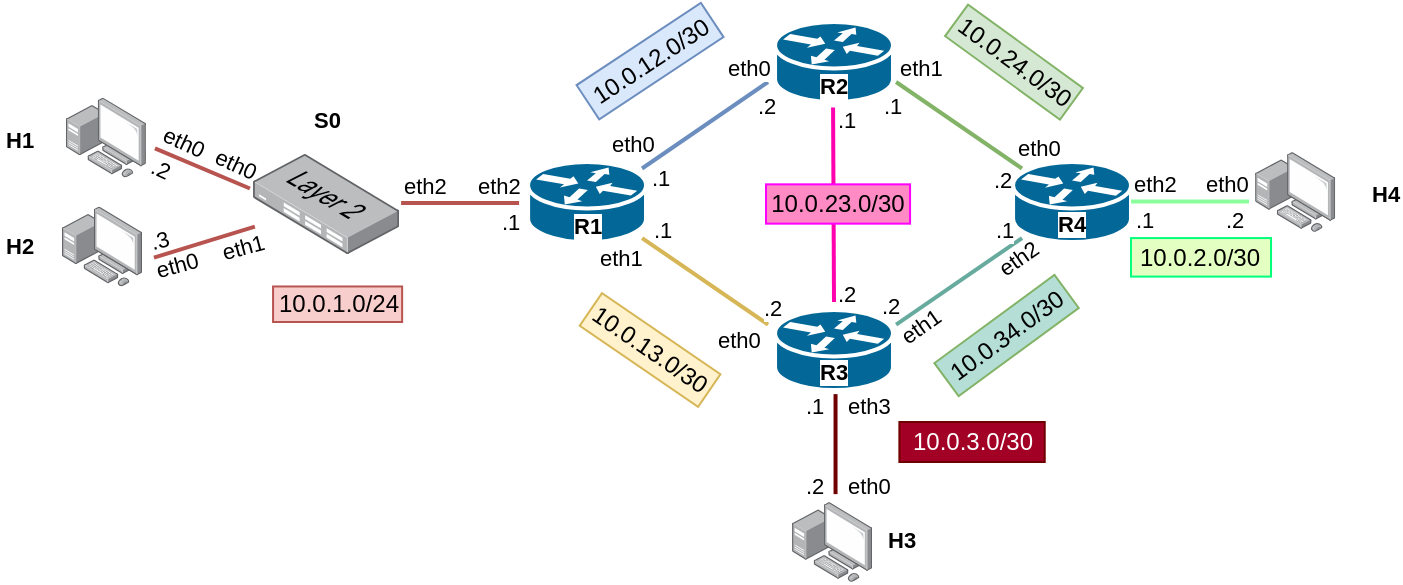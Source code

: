 <mxfile version="24.2.3" type="device">
  <diagram name="Page-1" id="Iv_wDyAVYVpmD9WTHcUQ">
    <mxGraphModel dx="1271" dy="1400" grid="1" gridSize="10" guides="1" tooltips="1" connect="1" arrows="1" fold="1" page="1" pageScale="1" pageWidth="850" pageHeight="1100" math="0" shadow="0">
      <root>
        <mxCell id="0" />
        <mxCell id="1" parent="0" />
        <mxCell id="WdR6GshD2VVwbcl8eb3v-63" value="" style="shape=mxgraph.cisco.routers.router;html=1;pointerEvents=1;dashed=0;fillColor=#036897;strokeColor=#ffffff;strokeWidth=2;verticalLabelPosition=bottom;verticalAlign=top;align=center;outlineConnect=0;" vertex="1" parent="1">
          <mxGeometry x="469.53" y="174" width="58.96" height="40.06" as="geometry" />
        </mxCell>
        <mxCell id="WdR6GshD2VVwbcl8eb3v-64" value="" style="shape=mxgraph.cisco.routers.router;html=1;pointerEvents=1;dashed=0;fillColor=#036897;strokeColor=#ffffff;strokeWidth=2;verticalLabelPosition=bottom;verticalAlign=top;align=center;outlineConnect=0;" vertex="1" parent="1">
          <mxGeometry x="346.05" y="99.97" width="58.96" height="40.06" as="geometry" />
        </mxCell>
        <mxCell id="WdR6GshD2VVwbcl8eb3v-65" value="" style="shape=mxgraph.cisco.routers.router;html=1;pointerEvents=1;dashed=0;fillColor=#036897;strokeColor=#ffffff;strokeWidth=2;verticalLabelPosition=bottom;verticalAlign=top;align=center;outlineConnect=0;" vertex="1" parent="1">
          <mxGeometry x="588.53" y="100" width="58.96" height="40.03" as="geometry" />
        </mxCell>
        <mxCell id="WdR6GshD2VVwbcl8eb3v-66" value="" style="shape=mxgraph.cisco.routers.router;html=1;pointerEvents=1;dashed=0;fillColor=#036897;strokeColor=#ffffff;strokeWidth=2;verticalLabelPosition=bottom;verticalAlign=top;align=center;outlineConnect=0;" vertex="1" parent="1">
          <mxGeometry x="469.53" y="30" width="58.96" height="40.06" as="geometry" />
        </mxCell>
        <mxCell id="WdR6GshD2VVwbcl8eb3v-71" value="" style="image;points=[];aspect=fixed;html=1;align=center;shadow=0;dashed=0;image=img/lib/allied_telesis/switch/Switch_24_port_L2.svg;" vertex="1" parent="1">
          <mxGeometry x="208.53" y="95.97" width="73.03" height="50.06" as="geometry" />
        </mxCell>
        <mxCell id="WdR6GshD2VVwbcl8eb3v-72" style="edgeStyle=orthogonalEdgeStyle;rounded=0;orthogonalLoop=1;jettySize=auto;html=1;endArrow=none;endFill=0;strokeWidth=2;exitX=0.984;exitY=0.449;exitDx=0;exitDy=0;exitPerimeter=0;fillColor=#f8cecc;strokeColor=#b85450;" edge="1" parent="1">
          <mxGeometry relative="1" as="geometry">
            <mxPoint x="282.55" y="120.49" as="sourcePoint" />
            <mxPoint x="341.55" y="120.49" as="targetPoint" />
          </mxGeometry>
        </mxCell>
        <mxCell id="WdR6GshD2VVwbcl8eb3v-74" style="edgeStyle=orthogonalEdgeStyle;rounded=0;orthogonalLoop=1;jettySize=auto;html=1;endArrow=none;endFill=0;strokeWidth=2;exitX=0.984;exitY=0.449;exitDx=0;exitDy=0;exitPerimeter=0;fillColor=#f8cecc;strokeColor=#8cff9c;" edge="1" parent="1">
          <mxGeometry relative="1" as="geometry">
            <mxPoint x="647.49" y="119.71" as="sourcePoint" />
            <mxPoint x="706.49" y="119.71" as="targetPoint" />
          </mxGeometry>
        </mxCell>
        <mxCell id="WdR6GshD2VVwbcl8eb3v-81" value="" style="image;points=[];aspect=fixed;html=1;align=center;shadow=0;dashed=0;image=img/lib/allied_telesis/computer_and_terminals/Personal_Computer_with_Server.svg;" vertex="1" parent="1">
          <mxGeometry x="478.04" y="270" width="40" height="40" as="geometry" />
        </mxCell>
        <mxCell id="WdR6GshD2VVwbcl8eb3v-82" value="" style="image;points=[];aspect=fixed;html=1;align=center;shadow=0;dashed=0;image=img/lib/allied_telesis/computer_and_terminals/Personal_Computer_with_Server.svg;" vertex="1" parent="1">
          <mxGeometry x="709.55" y="94.97" width="40.06" height="40.06" as="geometry" />
        </mxCell>
        <mxCell id="WdR6GshD2VVwbcl8eb3v-83" value="&lt;b&gt;H3&lt;/b&gt;" style="edgeLabel;resizable=0;html=1;;align=left;verticalAlign=bottom;" connectable="0" vertex="1" parent="1">
          <mxGeometry x="523.506" y="297.004" as="geometry" />
        </mxCell>
        <mxCell id="WdR6GshD2VVwbcl8eb3v-84" value="&lt;b&gt;H4&lt;/b&gt;" style="edgeLabel;resizable=0;html=1;;align=left;verticalAlign=bottom;" connectable="0" vertex="1" parent="1">
          <mxGeometry x="766.486" y="124.944" as="geometry" />
        </mxCell>
        <mxCell id="WdR6GshD2VVwbcl8eb3v-85" value="" style="image;points=[];aspect=fixed;html=1;align=center;shadow=0;dashed=0;image=img/lib/allied_telesis/computer_and_terminals/Personal_Computer_with_Server.svg;" vertex="1" parent="1">
          <mxGeometry x="114.96" y="67.76" width="40" height="40" as="geometry" />
        </mxCell>
        <mxCell id="WdR6GshD2VVwbcl8eb3v-87" value="" style="image;points=[];aspect=fixed;html=1;align=center;shadow=0;dashed=0;image=img/lib/allied_telesis/computer_and_terminals/Personal_Computer_with_Server.svg;" vertex="1" parent="1">
          <mxGeometry x="113.0" y="122.24" width="40" height="40" as="geometry" />
        </mxCell>
        <mxCell id="WdR6GshD2VVwbcl8eb3v-89" value="&lt;b&gt;H1&lt;/b&gt;" style="edgeLabel;resizable=0;html=1;;align=left;verticalAlign=bottom;" connectable="0" vertex="1" parent="1">
          <mxGeometry x="82.996" y="97.274" as="geometry" />
        </mxCell>
        <mxCell id="WdR6GshD2VVwbcl8eb3v-90" value="&lt;b&gt;H2&lt;/b&gt;" style="edgeLabel;resizable=0;html=1;;align=left;verticalAlign=bottom;" connectable="0" vertex="1" parent="1">
          <mxGeometry x="82.996" y="150.274" as="geometry" />
        </mxCell>
        <mxCell id="WdR6GshD2VVwbcl8eb3v-93" value="" style="endArrow=none;html=1;rounded=0;exitX=1.055;exitY=0.611;exitDx=0;exitDy=0;exitPerimeter=0;endFill=0;strokeWidth=2;fillColor=#f8cecc;strokeColor=#b85450;" edge="1" parent="1">
          <mxGeometry relative="1" as="geometry">
            <mxPoint x="159.47" y="93.19" as="sourcePoint" />
            <mxPoint x="206.97" y="113.24" as="targetPoint" />
          </mxGeometry>
        </mxCell>
        <mxCell id="WdR6GshD2VVwbcl8eb3v-94" value="eth0" style="edgeLabel;resizable=0;html=1;;align=left;verticalAlign=bottom;rotation=24.9;" connectable="0" vertex="1" parent="1">
          <mxGeometry x="158.966" y="92.244" as="geometry">
            <mxPoint as="offset" />
          </mxGeometry>
        </mxCell>
        <mxCell id="WdR6GshD2VVwbcl8eb3v-95" value="eth0" style="edgeLabel;resizable=0;html=1;;align=left;verticalAlign=bottom;rotation=24.9;" connectable="0" vertex="1" parent="1">
          <mxGeometry x="184.966" y="103.244" as="geometry">
            <mxPoint as="offset" />
          </mxGeometry>
        </mxCell>
        <mxCell id="WdR6GshD2VVwbcl8eb3v-96" value="eth0" style="edgeLabel;resizable=0;html=1;;align=left;verticalAlign=bottom;rotation=-15;" connectable="0" vertex="1" parent="1">
          <mxGeometry x="160.966" y="163.244" as="geometry">
            <mxPoint as="offset" />
          </mxGeometry>
        </mxCell>
        <mxCell id="WdR6GshD2VVwbcl8eb3v-97" value=".2" style="edgeLabel;resizable=0;html=1;;align=left;verticalAlign=bottom;rotation=25;" connectable="0" vertex="1" parent="1">
          <mxGeometry x="152.996" y="108.244" as="geometry" />
        </mxCell>
        <mxCell id="WdR6GshD2VVwbcl8eb3v-98" value=".3" style="edgeLabel;resizable=0;html=1;;align=left;verticalAlign=bottom;rotation=-15;" connectable="0" vertex="1" parent="1">
          <mxGeometry x="157.966" y="148.794" as="geometry" />
        </mxCell>
        <mxCell id="WdR6GshD2VVwbcl8eb3v-99" value="" style="endArrow=none;html=1;rounded=0;exitX=1.055;exitY=0.611;exitDx=0;exitDy=0;exitPerimeter=0;endFill=0;strokeWidth=2;fillColor=#f8cecc;strokeColor=#b85450;entryX=-0.018;entryY=0.674;entryDx=0;entryDy=0;entryPerimeter=0;" edge="1" parent="1">
          <mxGeometry relative="1" as="geometry">
            <mxPoint x="158.97" y="147.79" as="sourcePoint" />
            <mxPoint x="209.44" y="132.31" as="targetPoint" />
          </mxGeometry>
        </mxCell>
        <mxCell id="WdR6GshD2VVwbcl8eb3v-100" value="eth1" style="edgeLabel;resizable=0;html=1;;align=left;verticalAlign=bottom;rotation=-15;" connectable="0" vertex="1" parent="1">
          <mxGeometry x="194.026" y="154.244" as="geometry">
            <mxPoint as="offset" />
          </mxGeometry>
        </mxCell>
        <mxCell id="WdR6GshD2VVwbcl8eb3v-101" value="eth2" style="edgeLabel;resizable=0;html=1;;align=left;verticalAlign=bottom;" connectable="0" vertex="1" parent="1">
          <mxGeometry x="319.026" y="120.254" as="geometry" />
        </mxCell>
        <mxCell id="WdR6GshD2VVwbcl8eb3v-102" value="eth2" style="edgeLabel;resizable=0;html=1;;align=left;verticalAlign=bottom;" connectable="0" vertex="1" parent="1">
          <mxGeometry x="282.056" y="120.754" as="geometry" />
        </mxCell>
        <mxCell id="WdR6GshD2VVwbcl8eb3v-103" value="&lt;b&gt;R1&lt;/b&gt;" style="edgeLabel;resizable=0;html=1;;align=left;verticalAlign=bottom;" connectable="0" vertex="1" parent="1">
          <mxGeometry x="367.026" y="140.034" as="geometry" />
        </mxCell>
        <mxCell id="WdR6GshD2VVwbcl8eb3v-104" value="&lt;b&gt;S0&lt;/b&gt;" style="edgeLabel;resizable=0;html=1;;align=left;verticalAlign=bottom;" connectable="0" vertex="1" parent="1">
          <mxGeometry x="237.026" y="87.764" as="geometry" />
        </mxCell>
        <mxCell id="WdR6GshD2VVwbcl8eb3v-105" value=".1" style="edgeLabel;resizable=0;html=1;;align=left;verticalAlign=bottom;" connectable="0" vertex="1" parent="1">
          <mxGeometry x="331.026" y="138.034" as="geometry" />
        </mxCell>
        <mxCell id="WdR6GshD2VVwbcl8eb3v-106" value="10.0.1.0/24" style="text;html=1;align=center;verticalAlign=middle;whiteSpace=wrap;rounded=0;fillColor=#f8cecc;strokeColor=#b85450;" vertex="1" parent="1">
          <mxGeometry x="218.53" y="162.24" width="64.53" height="17.76" as="geometry" />
        </mxCell>
        <mxCell id="WdR6GshD2VVwbcl8eb3v-107" value="&lt;b&gt;R2&lt;/b&gt;" style="edgeLabel;resizable=0;html=1;;align=left;verticalAlign=bottom;" connectable="0" vertex="1" parent="1">
          <mxGeometry x="490.026" y="70.004" as="geometry" />
        </mxCell>
        <mxCell id="WdR6GshD2VVwbcl8eb3v-108" value="&lt;b&gt;R3&lt;/b&gt;" style="edgeLabel;resizable=0;html=1;;align=left;verticalAlign=bottom;" connectable="0" vertex="1" parent="1">
          <mxGeometry x="490.026" y="213.064" as="geometry" />
        </mxCell>
        <mxCell id="WdR6GshD2VVwbcl8eb3v-109" value="&lt;b&gt;R4&lt;/b&gt;" style="edgeLabel;resizable=0;html=1;;align=left;verticalAlign=bottom;" connectable="0" vertex="1" parent="1">
          <mxGeometry x="608.986" y="139.034" as="geometry" />
        </mxCell>
        <mxCell id="WdR6GshD2VVwbcl8eb3v-112" value="" style="endArrow=none;html=1;rounded=0;strokeWidth=2;fillColor=#a20025;strokeColor=#6F0000;" edge="1" parent="1">
          <mxGeometry width="50" height="50" relative="1" as="geometry">
            <mxPoint x="499.77" y="266.06" as="sourcePoint" />
            <mxPoint x="499.77" y="216.06" as="targetPoint" />
          </mxGeometry>
        </mxCell>
        <mxCell id="WdR6GshD2VVwbcl8eb3v-113" value="" style="endArrow=none;html=1;rounded=0;endFill=0;strokeWidth=2;fillColor=#dae8fc;strokeColor=#6c8ebf;" edge="1" parent="1">
          <mxGeometry relative="1" as="geometry">
            <mxPoint x="466" y="60" as="sourcePoint" />
            <mxPoint x="403.02" y="103.24" as="targetPoint" />
          </mxGeometry>
        </mxCell>
        <mxCell id="WdR6GshD2VVwbcl8eb3v-114" value="" style="endArrow=none;html=1;rounded=0;endFill=0;strokeWidth=2;fillColor=#d5e8d4;strokeColor=#82b366;" edge="1" parent="1">
          <mxGeometry relative="1" as="geometry">
            <mxPoint x="530.03" y="60" as="sourcePoint" />
            <mxPoint x="593.01" y="103.24" as="targetPoint" />
          </mxGeometry>
        </mxCell>
        <mxCell id="WdR6GshD2VVwbcl8eb3v-115" value="" style="endArrow=none;html=1;rounded=0;endFill=0;strokeWidth=2;fillColor=#fff2cc;strokeColor=#d6b656;" edge="1" parent="1">
          <mxGeometry relative="1" as="geometry">
            <mxPoint x="466.03" y="181.27" as="sourcePoint" />
            <mxPoint x="403.05" y="138.03" as="targetPoint" />
          </mxGeometry>
        </mxCell>
        <mxCell id="WdR6GshD2VVwbcl8eb3v-116" value="" style="endArrow=none;html=1;rounded=0;endFill=0;strokeWidth=2;fillColor=#ffcd28;strokeColor=#67AB9F;gradientColor=#ffa500;" edge="1" parent="1">
          <mxGeometry relative="1" as="geometry">
            <mxPoint x="530.06" y="181.27" as="sourcePoint" />
            <mxPoint x="593.04" y="138.03" as="targetPoint" />
          </mxGeometry>
        </mxCell>
        <mxCell id="WdR6GshD2VVwbcl8eb3v-117" value="eth1" style="edgeLabel;resizable=0;html=1;;align=left;verticalAlign=bottom;" connectable="0" vertex="1" parent="1">
          <mxGeometry x="380.026" y="156.244" as="geometry" />
        </mxCell>
        <mxCell id="WdR6GshD2VVwbcl8eb3v-118" value="eth0" style="edgeLabel;resizable=0;html=1;;align=left;verticalAlign=bottom;" connectable="0" vertex="1" parent="1">
          <mxGeometry x="438.996" y="197.034" as="geometry" />
        </mxCell>
        <mxCell id="WdR6GshD2VVwbcl8eb3v-119" value="eth0" style="edgeLabel;resizable=0;html=1;;align=left;verticalAlign=bottom;" connectable="0" vertex="1" parent="1">
          <mxGeometry x="443.506" y="61.004" as="geometry" />
        </mxCell>
        <mxCell id="WdR6GshD2VVwbcl8eb3v-120" value="eth0" style="edgeLabel;resizable=0;html=1;;align=left;verticalAlign=bottom;" connectable="0" vertex="1" parent="1">
          <mxGeometry x="385.996" y="99.974" as="geometry" />
        </mxCell>
        <mxCell id="WdR6GshD2VVwbcl8eb3v-121" value=".1" style="edgeLabel;resizable=0;html=1;;align=left;verticalAlign=bottom;" connectable="0" vertex="1" parent="1">
          <mxGeometry x="406.026" y="116.004" as="geometry" />
        </mxCell>
        <mxCell id="WdR6GshD2VVwbcl8eb3v-122" value=".1" style="edgeLabel;resizable=0;html=1;;align=left;verticalAlign=bottom;" connectable="0" vertex="1" parent="1">
          <mxGeometry x="407.026" y="142.244" as="geometry" />
        </mxCell>
        <mxCell id="WdR6GshD2VVwbcl8eb3v-123" value=".2" style="edgeLabel;resizable=0;html=1;;align=left;verticalAlign=bottom;" connectable="0" vertex="1" parent="1">
          <mxGeometry x="459.026" y="80.004" as="geometry" />
        </mxCell>
        <mxCell id="WdR6GshD2VVwbcl8eb3v-124" value="" style="endArrow=none;html=1;rounded=0;endFill=0;strokeWidth=2;fillColor=#ffe6cc;strokeColor=#ff00ae;" edge="1" parent="1">
          <mxGeometry relative="1" as="geometry">
            <mxPoint x="498.54" y="72.76" as="sourcePoint" />
            <mxPoint x="499" y="170" as="targetPoint" />
          </mxGeometry>
        </mxCell>
        <mxCell id="WdR6GshD2VVwbcl8eb3v-125" value=".1" style="edgeLabel;resizable=0;html=1;;align=left;verticalAlign=bottom;" connectable="0" vertex="1" parent="1">
          <mxGeometry x="499.006" y="87.764" as="geometry" />
        </mxCell>
        <mxCell id="WdR6GshD2VVwbcl8eb3v-126" value=".2" style="edgeLabel;resizable=0;html=1;;align=left;verticalAlign=bottom;" connectable="0" vertex="1" parent="1">
          <mxGeometry x="499.006" y="174.004" as="geometry" />
        </mxCell>
        <mxCell id="WdR6GshD2VVwbcl8eb3v-127" value=".1" style="edgeLabel;resizable=0;html=1;;align=left;verticalAlign=bottom;" connectable="0" vertex="1" parent="1">
          <mxGeometry x="521.506" y="80.004" as="geometry" />
        </mxCell>
        <mxCell id="WdR6GshD2VVwbcl8eb3v-128" value=".2" style="edgeLabel;resizable=0;html=1;;align=left;verticalAlign=bottom;" connectable="0" vertex="1" parent="1">
          <mxGeometry x="520.506" y="180.004" as="geometry" />
        </mxCell>
        <mxCell id="WdR6GshD2VVwbcl8eb3v-129" value=".1" style="edgeLabel;resizable=0;html=1;;align=left;verticalAlign=bottom;" connectable="0" vertex="1" parent="1">
          <mxGeometry x="577.506" y="142.244" as="geometry" />
        </mxCell>
        <mxCell id="WdR6GshD2VVwbcl8eb3v-130" value="eth2" style="edgeLabel;resizable=0;html=1;;align=left;verticalAlign=bottom;" connectable="0" vertex="1" parent="1">
          <mxGeometry x="647.486" y="119.004" as="geometry" />
        </mxCell>
        <mxCell id="WdR6GshD2VVwbcl8eb3v-131" value="eth1" style="edgeLabel;resizable=0;html=1;;align=left;verticalAlign=bottom;rotation=-35;" connectable="0" vertex="1" parent="1">
          <mxGeometry x="537.026" y="196.034" as="geometry" />
        </mxCell>
        <mxCell id="WdR6GshD2VVwbcl8eb3v-132" value="eth2" style="edgeLabel;resizable=0;html=1;;align=left;verticalAlign=bottom;rotation=-35;" connectable="0" vertex="1" parent="1">
          <mxGeometry x="585.996" y="162.244" as="geometry" />
        </mxCell>
        <mxCell id="WdR6GshD2VVwbcl8eb3v-135" value="eth1" style="edgeLabel;resizable=0;html=1;;align=left;verticalAlign=bottom;" connectable="0" vertex="1" parent="1">
          <mxGeometry x="530.026" y="61.004" as="geometry" />
        </mxCell>
        <mxCell id="WdR6GshD2VVwbcl8eb3v-136" value="eth0" style="edgeLabel;resizable=0;html=1;;align=left;verticalAlign=bottom;" connectable="0" vertex="1" parent="1">
          <mxGeometry x="588.996" y="101.794" as="geometry" />
        </mxCell>
        <mxCell id="WdR6GshD2VVwbcl8eb3v-137" value=".2" style="edgeLabel;resizable=0;html=1;;align=left;verticalAlign=bottom;" connectable="0" vertex="1" parent="1">
          <mxGeometry x="576.506" y="117.004" as="geometry" />
        </mxCell>
        <mxCell id="WdR6GshD2VVwbcl8eb3v-138" value=".2" style="edgeLabel;resizable=0;html=1;;align=left;verticalAlign=bottom;" connectable="0" vertex="1" parent="1">
          <mxGeometry x="462.026" y="181.004" as="geometry" />
        </mxCell>
        <mxCell id="WdR6GshD2VVwbcl8eb3v-139" value="10.0.12.0/30" style="text;html=1;align=center;verticalAlign=middle;whiteSpace=wrap;rounded=0;fillColor=#dae8fc;strokeColor=#6c8ebf;rotation=-33.5;" vertex="1" parent="1">
          <mxGeometry x="369.76" y="39.29" width="74.53" height="20.51" as="geometry" />
        </mxCell>
        <mxCell id="WdR6GshD2VVwbcl8eb3v-140" value="10.0.24.0/30" style="text;html=1;align=center;verticalAlign=middle;whiteSpace=wrap;rounded=0;fillColor=#d5e8d4;strokeColor=#82b366;rotation=36;" vertex="1" parent="1">
          <mxGeometry x="553.5" y="40.26" width="70.99" height="19.54" as="geometry" />
        </mxCell>
        <mxCell id="WdR6GshD2VVwbcl8eb3v-141" value="10.0.34.0/30" style="text;html=1;align=center;verticalAlign=middle;whiteSpace=wrap;rounded=0;fillColor=#b5ded7;strokeColor=#82b366;gradientColor=none;rotation=-36.3;" vertex="1" parent="1">
          <mxGeometry x="548.03" y="176.53" width="74.5" height="20.5" as="geometry" />
        </mxCell>
        <mxCell id="WdR6GshD2VVwbcl8eb3v-142" value="10.0.13.0/30" style="text;html=1;align=center;verticalAlign=middle;whiteSpace=wrap;rounded=0;fillColor=#fff2cc;strokeColor=#d6b656;rotation=34.4;" vertex="1" parent="1">
          <mxGeometry x="371.15" y="184.15" width="71.76" height="19.75" as="geometry" />
        </mxCell>
        <mxCell id="WdR6GshD2VVwbcl8eb3v-143" value="10.0.23.0/30" style="text;html=1;align=center;verticalAlign=middle;whiteSpace=wrap;rounded=0;fillColor=#ff8ac4;strokeColor=#FF00FF;" vertex="1" parent="1">
          <mxGeometry x="465" y="111.17" width="72.03" height="19.66" as="geometry" />
        </mxCell>
        <mxCell id="WdR6GshD2VVwbcl8eb3v-144" value="10.0.2.0/30" style="text;html=1;align=center;verticalAlign=middle;whiteSpace=wrap;rounded=0;fillColor=#e3ffc2;strokeColor=#00ff7b;" vertex="1" parent="1">
          <mxGeometry x="647.49" y="138.03" width="70.03" height="19.27" as="geometry" />
        </mxCell>
        <mxCell id="WdR6GshD2VVwbcl8eb3v-145" value="10.0.3.0/30" style="text;html=1;align=center;verticalAlign=middle;whiteSpace=wrap;rounded=0;fillColor=#a20025;strokeColor=#6F0000;fontColor=#ffffff;" vertex="1" parent="1">
          <mxGeometry x="531.69" y="230" width="72.67" height="20" as="geometry" />
        </mxCell>
        <mxCell id="WdR6GshD2VVwbcl8eb3v-147" value="eth0" style="edgeLabel;resizable=0;html=1;;align=left;verticalAlign=bottom;" connectable="0" vertex="1" parent="1">
          <mxGeometry x="503.526" y="270.004" as="geometry" />
        </mxCell>
        <mxCell id="WdR6GshD2VVwbcl8eb3v-148" value="eth3" style="edgeLabel;resizable=0;html=1;;align=left;verticalAlign=bottom;" connectable="0" vertex="1" parent="1">
          <mxGeometry x="503.526" y="230.004" as="geometry" />
        </mxCell>
        <mxCell id="WdR6GshD2VVwbcl8eb3v-149" value=".1" style="edgeLabel;resizable=0;html=1;;align=left;verticalAlign=bottom;" connectable="0" vertex="1" parent="1">
          <mxGeometry x="482.506" y="230.004" as="geometry" />
        </mxCell>
        <mxCell id="WdR6GshD2VVwbcl8eb3v-150" value=".2" style="edgeLabel;resizable=0;html=1;;align=left;verticalAlign=bottom;" connectable="0" vertex="1" parent="1">
          <mxGeometry x="482.506" y="270.004" as="geometry" />
        </mxCell>
        <mxCell id="WdR6GshD2VVwbcl8eb3v-151" value="eth0" style="edgeLabel;resizable=0;html=1;;align=left;verticalAlign=bottom;" connectable="0" vertex="1" parent="1">
          <mxGeometry x="682.506" y="119.004" as="geometry" />
        </mxCell>
        <mxCell id="WdR6GshD2VVwbcl8eb3v-152" value=".1" style="edgeLabel;resizable=0;html=1;;align=left;verticalAlign=bottom;" connectable="0" vertex="1" parent="1">
          <mxGeometry x="648.486" y="137.034" as="geometry" />
        </mxCell>
        <mxCell id="WdR6GshD2VVwbcl8eb3v-153" value=".2" style="edgeLabel;resizable=0;html=1;;align=left;verticalAlign=bottom;" connectable="0" vertex="1" parent="1">
          <mxGeometry x="692.996" y="137.034" as="geometry" />
        </mxCell>
      </root>
    </mxGraphModel>
  </diagram>
</mxfile>
